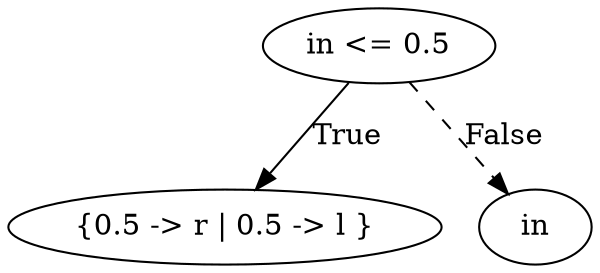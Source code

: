 digraph {
0 [label="in <= 0.5"];
1 [label="{0.5 -> r | 0.5 -> l }"];
0 -> 1 [label="True"];
2 [label="in"];
0 -> 2 [style="dashed", label="False"];

}